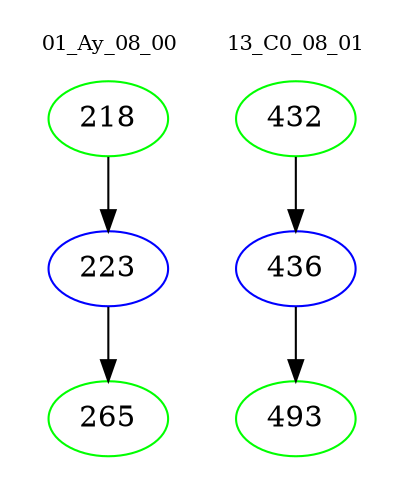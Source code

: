 digraph{
subgraph cluster_0 {
color = white
label = "01_Ay_08_00";
fontsize=10;
T0_218 [label="218", color="green"]
T0_218 -> T0_223 [color="black"]
T0_223 [label="223", color="blue"]
T0_223 -> T0_265 [color="black"]
T0_265 [label="265", color="green"]
}
subgraph cluster_1 {
color = white
label = "13_C0_08_01";
fontsize=10;
T1_432 [label="432", color="green"]
T1_432 -> T1_436 [color="black"]
T1_436 [label="436", color="blue"]
T1_436 -> T1_493 [color="black"]
T1_493 [label="493", color="green"]
}
}

